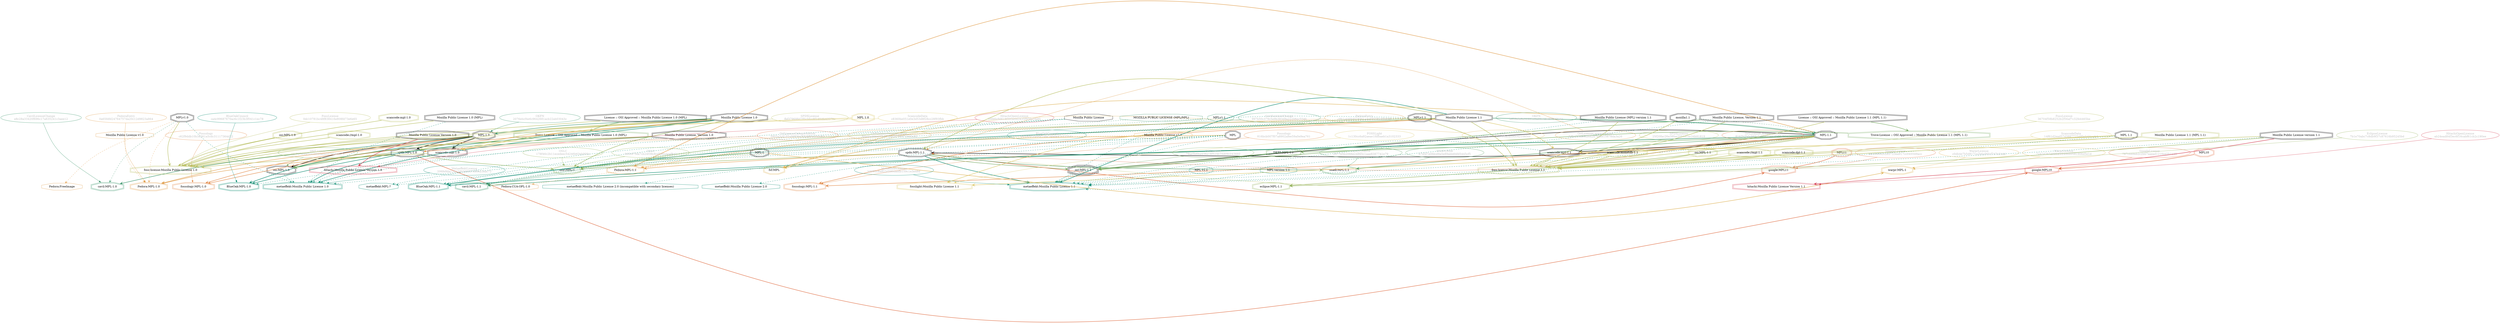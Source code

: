 strict digraph {
    node [shape=box];
    graph [splines=curved];
    2842 [label="SPDXLicense\nfbf379698d28bcbfcc8f1d0cfa43579a"
         ,fontcolor=gray
         ,color="#b8bf62"
         ,fillcolor="beige;1"
         ,shape=ellipse];
    2843 [label="spdx:MPL-1.0"
         ,shape=doubleoctagon];
    2844 [label="MPL-1.0"
         ,shape=doubleoctagon];
    2845 [label="Mozilla Public License 1.0"
         ,shape=doubleoctagon];
    2851 [label="SPDXLicense\n25f20fac26a38fae2051d1ac34b91819"
         ,fontcolor=gray
         ,color="#b8bf62"
         ,fillcolor="beige;1"
         ,shape=ellipse];
    2852 [label="spdx:MPL-1.1"
         ,shape=doubleoctagon];
    2853 [label="MPL-1.1"
         ,shape=doubleoctagon];
    2854 [label="Mozilla Public License 1.1"
         ,shape=doubleoctagon];
    5138 [label="OSILicense\nece737d5f97ca15935ecd3378580a87f"
         ,fontcolor=gray
         ,color="#78ab63"
         ,fillcolor="beige;1"
         ,shape=ellipse];
    5139 [label="osi:MPL-1.0"
         ,shape=doubleoctagon];
    5140 [label="Mozilla Public License, Version 1.0"
         ,shape=doubleoctagon];
    5141 [label="Trove:License :: OSI Approved :: Mozilla Public License 1.0 (MPL)"
         ,color="#78ab63"
         ,shape=doubleoctagon];
    5142 [label="License :: OSI Approved :: Mozilla Public License 1.0 (MPL)"
         ,shape=doubleoctagon];
    5144 [label="OSILicense\n79ae5b6ba438a18f524b75d09c043660"
         ,fontcolor=gray
         ,color="#78ab63"
         ,fillcolor="beige;1"
         ,shape=ellipse];
    5145 [label="osi:MPL-1.1"
         ,shape=tripleoctagon];
    5146 [label="Mozilla Public License, Version 1.1"
         ,shape=doubleoctagon];
    5147 [label="DEP5:MPL-1.1"
         ,color="#78ab63"
         ,shape=doubleoctagon];
    5148 [label="Trove:License :: OSI Approved :: Mozilla Public License 1.1 (MPL 1.1)"
         ,color="#78ab63"
         ,shape=doubleoctagon];
    5149 [label="License :: OSI Approved :: Mozilla Public License 1.1 (MPL 1.1)"
         ,shape=doubleoctagon];
    5661 [label="GoogleLicense\n787c449eb2c2bb7aaead1216ed3b1e45"
         ,fontcolor=gray
         ,color="#e06f45"
         ,fillcolor="beige;1"
         ,shape=ellipse];
    5662 [label="google:MPL10"
         ,color="#e06f45"
         ,shape=doubleoctagon];
    5663 [label=MPL10
         ,color="#e06f45"
         ,shape=doubleoctagon];
    5664 [label="GoogleLicense\nbfc294942c285723ea917cc045549acc"
         ,fontcolor=gray
         ,color="#e06f45"
         ,fillcolor="beige;1"
         ,shape=ellipse];
    5665 [label="google:MPL11"
         ,color="#e06f45"
         ,shape=doubleoctagon];
    5666 [label=MPL11
         ,color="#e06f45"
         ,shape=doubleoctagon];
    6260 [label="Fedora:CUA-OPL-1.0"
         ,color="#e09d4b"
         ,shape=octagon];
    6262 [label="MPLv1.1"
         ,shape=doubleoctagon];
    6388 [label="Fedora:FreeImage"
         ,color="#e09d4b"
         ,shape=octagon];
    6390 [label="MPLv1.0"
         ,shape=doubleoctagon];
    8115 [label="FedoraEntry\n0a65fdfd24764757da20c12d9823a864"
         ,fontcolor=gray
         ,color="#e09d4b"
         ,fillcolor="beige;1"
         ,shape=ellipse];
    8116 [label="Fedora:MPL-1.0"
         ,color="#e09d4b"
         ,shape=doubleoctagon];
    8117 [label="Mozilla Public License v1.0"
         ,color="#e09d4b"
         ,shape=octagon];
    8119 [label="FedoraEntry\nc9b1a44fdd078561ada60659b4f5d0df"
         ,fontcolor=gray
         ,color="#e09d4b"
         ,fillcolor="beige;1"
         ,shape=ellipse];
    8120 [label="Fedora:MPL-1.1"
         ,color="#e09d4b"
         ,shape=doubleoctagon];
    8121 [label="Mozilla Public License v1.1"
         ,color="#e09d4b"
         ,shape=octagon];
    9424 [label="BlueOakCouncil\nca4c99687670ac6c1f23b3f041c1ec78"
         ,fontcolor=gray
         ,color="#00876c"
         ,fillcolor="beige;1"
         ,shape=ellipse];
    9425 [label="BlueOak:MPL-1.0"
         ,color="#00876c"
         ,shape=doubleoctagon];
    9426 [label="Mozilla Public License"
         ,shape=octagon];
    9428 [label="BlueOakCouncil\n062f8503ce90f7c6e74fe8e97e325bda"
         ,fontcolor=gray
         ,color="#00876c"
         ,fillcolor="beige;1"
         ,shape=ellipse];
    9429 [label="BlueOak:MPL-1.1"
         ,color="#00876c"
         ,shape=doubleoctagon];
    9652 [label="OSADLRule\n67d5f7e0fdcd9a5e89abb84fd5445cf5"
         ,fontcolor=gray
         ,color="#58a066"
         ,fillcolor="beige;1"
         ,shape=ellipse];
    9653 [label="osadl:MPL-1.1"
         ,color="#58a066"
         ,shape=doubleoctagon];
    9928 [label="OSADLMatrix\n2977e5b2066e24865c1aae8387741e79"
         ,fontcolor=gray
         ,color="#58a066"
         ,fillcolor="beige;1"
         ,shape=ellipse];
    10314 [label="FSF\n0235b1da652243795a0a090c421085cc"
          ,fontcolor=gray
          ,color="#deb256"
          ,fillcolor="beige;1"
          ,shape=ellipse];
    10315 [label="fsf:MPL"
          ,color="#deb256"
          ,shape=doubleoctagon];
    10316 [label=MPL
          ,shape=doubleoctagon];
    10317 [label="Mozilla Public License (MPL) version 1.1"
          ,shape=doubleoctagon];
    19500 [label="ScancodeData\nc8360be051e0e3d53d8f28cc28f93fbb"
          ,fontcolor=gray
          ,color="#dac767"
          ,fillcolor="beige;1"
          ,shape=ellipse];
    19501 [label="scancode:mpl-1.0"
          ,shape=doubleoctagon];
    19502 [label="MPL 1.0"
          ,color="#dac767"
          ,shape=doubleoctagon];
    19514 [label="ScancodeData\n14f61d2ead57d388772548fadabbeab4"
          ,fontcolor=gray
          ,color="#dac767"
          ,fillcolor="beige;1"
          ,shape=ellipse];
    19515 [label="scancode:mpl-1.1"
          ,shape=doubleoctagon];
    19516 [label="MPL 1.1"
          ,shape=doubleoctagon];
    25889 [label="OSLC\n965c87fda7cb24f39c8cd590caaaf8c1"
          ,fontcolor=gray
          ,color="#98b561"
          ,fillcolor="beige;1"
          ,shape=ellipse];
    25890 [label="oslc:MPL-1"
          ,color="#98b561"
          ,shape=doubleoctagon];
    25891 [label="MPL-1"
          ,shape=doubleoctagon];
    25892 [label="OSLC\n178f46c2b11ecedeec54246b63eb900c"
          ,fontcolor=gray
          ,color="#98b561"
          ,fillcolor="beige;1"
          ,shape=ellipse];
    26415 [label="Fossology\n816bcb007f07a8902afee59a0e9ea761"
          ,fontcolor=gray
          ,color="#e18745"
          ,fillcolor="beige;1"
          ,shape=ellipse];
    26416 [label="fossology:MPL-1.1"
          ,color="#e18745"
          ,shape=doubleoctagon];
    26530 [label="Fossology\nc62f9ddb10b38361a5cdc31117364d22"
          ,fontcolor=gray
          ,color="#e18745"
          ,fillcolor="beige;1"
          ,shape=ellipse];
    26531 [label="fossology:MPL-1.0"
          ,color="#e18745"
          ,shape=doubleoctagon];
    28328 [label="OKFN\n2076ebcf4e6c9642681acb22ab03043c"
          ,fontcolor=gray
          ,color="#379469"
          ,fillcolor="beige;1"
          ,shape=ellipse];
    28329 [label="OKFN\nb639efa9e31905d0a00e43e89f0d3e41"
          ,fontcolor=gray
          ,color="#379469"
          ,fillcolor="beige;1"
          ,shape=ellipse];
    28330 [label="mozilla1.1"
          ,shape=doubleoctagon];
    35068 [label="OrtLicenseCategorization\n5905a3c8185c00f20a262d480a3aba51"
          ,fontcolor=gray
          ,color="#e06f45"
          ,fillcolor="beige;1"
          ,shape=ellipse];
    35069 [label="OrtLicenseCategorization\n8167b7b0c985c9e27beeccad177d2916"
          ,fontcolor=gray
          ,color="#e06f45"
          ,fillcolor="beige;1"
          ,shape=ellipse];
    36207 [label="OrtLicenseCategorization\n86b0ba86b277e3754e5d798472065c93"
          ,fontcolor=gray
          ,color="#e09d4b"
          ,fillcolor="beige;1"
          ,shape=ellipse];
    36208 [label="OrtLicenseCategorization\n9dbe11fdb6f26d2d7eaee15878da3a26"
          ,fontcolor=gray
          ,color="#e09d4b"
          ,fillcolor="beige;1"
          ,shape=ellipse];
    37192 [label="CavilLicenseChange\ne8c28a33420f696c17a635241c3aee12"
          ,fontcolor=gray
          ,color="#379469"
          ,fillcolor="beige;1"
          ,shape=ellipse];
    37193 [label="cavil:MPL-1.0"
          ,color="#379469"
          ,shape=doubleoctagon];
    37194 [label="CavilLicenseChange\n997b50c379c5e9b383d9a22208ac554b"
          ,fontcolor=gray
          ,color="#379469"
          ,fillcolor="beige;1"
          ,shape=ellipse];
    37195 [label="cavil:MPL-1.1"
          ,color="#379469"
          ,shape=doubleoctagon];
    37196 [label="MOZILLA PUBLIC LICENSE (MPL/NPL)"
          ,color="#379469"
          ,shape=octagon];
    37197 [label="MPLv1.1 .."
          ,color="#379469"
          ,shape=octagon];
    44816 [label="metaeffekt:Mozilla Public License 2.0"
          ,color="#00876c"
          ,shape=octagon];
    44824 [label="metaeffekt:Mozilla Public License 2.0 (incompatible with secondary licenses)"
          ,color="#00876c"
          ,shape=octagon];
    44826 [label="MetaeffektLicense\nb5995c8aff23d586da8fb159c1e3e48d"
          ,fontcolor=gray
          ,color="#00876c"
          ,fillcolor="beige;1"
          ,shape=ellipse];
    44827 [label="metaeffekt:Mozilla Public License 1.1"
          ,color="#00876c"
          ,shape=doubleoctagon];
    44828 [label="Mozilla Public License version 1.1"
          ,shape=doubleoctagon];
    44829 [label="MPL v1.1"
          ,color="#00876c"
          ,shape=octagon];
    44830 [label="MPL version 1.1"
          ,color="#00876c"
          ,shape=octagon];
    44831 [label="MetaeffektLicense\n206fe9da11612d0309937e89e23eac72"
          ,fontcolor=gray
          ,color="#00876c"
          ,fillcolor="beige;1"
          ,shape=ellipse];
    44832 [label="metaeffekt:Mozilla Public License 1.0"
          ,color="#00876c"
          ,shape=doubleoctagon];
    44833 [label="Mozilla Public License 1.0 (MPL)"
          ,shape=doubleoctagon];
    44835 [label="metaeffekt:MPL-?"
          ,color="#00876c"
          ,shape=octagon];
    50172 [label="WarprLicense\n72424767290545f249660581906d5e1d"
          ,fontcolor=gray
          ,color="#deb256"
          ,fillcolor="beige;1"
          ,shape=ellipse];
    50173 [label="warpr:MPL-1"
          ,color="#deb256"
          ,shape=doubleoctagon];
    50174 [label="WarprLicense\nc0db4e7b5d817ca2b6a96fcf747e21dd"
          ,fontcolor=gray
          ,color="#deb256"
          ,fillcolor="beige;1"
          ,shape=ellipse];
    50711 [label="FossLicense\n0dc10781bc48f838416e808fd73e6e65"
          ,fontcolor=gray
          ,color="#b8bf62"
          ,fillcolor="beige;1"
          ,shape=ellipse];
    50712 [label="foss-license:Mozilla Public License 1.0"
          ,color="#b8bf62"
          ,shape=doubleoctagon];
    50713 [label="Mozilla Public License Version 1.0"
          ,shape=doubleoctagon];
    50714 [label="scancode://mpl-1.0"
          ,color="#b8bf62"
          ,shape=doubleoctagon];
    50715 [label="scancode:mpl-1.0"
          ,color="#b8bf62"
          ,shape=doubleoctagon];
    50716 [label="osi:MPL-1.0"
          ,color="#b8bf62"
          ,shape=doubleoctagon];
    50717 [label="FossLicense\n36704f58b8252b2f56af7c32fe4465be"
          ,fontcolor=gray
          ,color="#b8bf62"
          ,fillcolor="beige;1"
          ,shape=ellipse];
    50718 [label="foss-license:Mozilla Public License 1.1"
          ,color="#b8bf62"
          ,shape=doubleoctagon];
    50719 [label="Mozilla Public License 1.1 (MPL 1.1)"
          ,color="#b8bf62"
          ,shape=doubleoctagon];
    50720 [label="scancode://mpl-1.1"
          ,color="#b8bf62"
          ,shape=doubleoctagon];
    50721 [label="scancode:dpl-1.1"
          ,color="#b8bf62"
          ,shape=doubleoctagon];
    50722 [label="scancode:monetdb-1.1"
          ,color="#b8bf62"
          ,shape=doubleoctagon];
    50723 [label="osi:MPL-1.1"
          ,color="#b8bf62"
          ,shape=doubleoctagon];
    51010 [label="FOSSLight\n1c130cc6a92aeae1fdfbaeb1a3102333"
          ,fontcolor=gray
          ,color="#dac767"
          ,fillcolor="beige;1"
          ,shape=ellipse];
    51011 [label="fosslight:Mozilla Public License 1.1"
          ,color="#dac767"
          ,shape=doubleoctagon];
    51286 [label="HitachiOpenLicense\nab24ead84f3ec6f16cabf61cb2c190ee"
          ,fontcolor=gray
          ,color="#d43d51"
          ,fillcolor="beige;1"
          ,shape=ellipse];
    51287 [label="hitachi:Mozilla Public License Version 1.1"
          ,color="#d43d51"
          ,shape=doubleoctagon];
    51335 [label="HitachiOpenLicense\n20fd0c9d618f305e0d3435f956a1fa80"
          ,fontcolor=gray
          ,color="#d43d51"
          ,fillcolor="beige;1"
          ,shape=ellipse];
    51336 [label="hitachi:Mozilla Public License Version 1.0"
          ,color="#d43d51"
          ,shape=doubleoctagon];
    54300 [label="EclipseLicense\n7b1e70abc7c8db9f37c87616b95245bd"
          ,fontcolor=gray
          ,color="#98b561"
          ,fillcolor="beige;1"
          ,shape=ellipse];
    54301 [label="eclipse:MPL-1.1"
          ,color="#98b561"
          ,shape=doubleoctagon];
    2842 -> 2843 [weight=0.5
                 ,color="#b8bf62"];
    2843 -> 5139 [style=bold
                 ,arrowhead=vee
                 ,weight=0.7
                 ,color="#78ab63"];
    2843 -> 5662 [style=bold
                 ,arrowhead=vee
                 ,weight=0.7
                 ,color="#e06f45"];
    2843 -> 8116 [style=bold
                 ,arrowhead=vee
                 ,weight=0.7
                 ,color="#e09d4b"];
    2843 -> 25890 [style=bold
                  ,arrowhead=vee
                  ,weight=0.7
                  ,color="#98b561"];
    2843 -> 44832 [style=bold
                  ,arrowhead=vee
                  ,weight=0.7
                  ,color="#00876c"];
    2844 -> 2843 [style=bold
                 ,arrowhead=vee
                 ,weight=0.7];
    2844 -> 5139 [style=bold
                 ,arrowhead=vee
                 ,weight=0.7];
    2844 -> 8116 [style=bold
                 ,arrowhead=vee
                 ,weight=0.7
                 ,color="#e09d4b"];
    2844 -> 9425 [style=bold
                 ,arrowhead=vee
                 ,weight=0.7
                 ,color="#00876c"];
    2844 -> 19501 [style=bold
                  ,arrowhead=vee
                  ,weight=0.7];
    2844 -> 26531 [style=bold
                  ,arrowhead=vee
                  ,weight=0.7
                  ,color="#e18745"];
    2844 -> 37193 [style=bold
                  ,arrowhead=vee
                  ,weight=0.7
                  ,color="#379469"];
    2844 -> 37193 [style=bold
                  ,arrowhead=vee
                  ,weight=0.7
                  ,color="#379469"];
    2844 -> 50712 [style=bold
                  ,arrowhead=vee
                  ,weight=0.7
                  ,color="#b8bf62"];
    2845 -> 2843 [style=bold
                 ,arrowhead=vee
                 ,weight=0.7
                 ,color="#b8bf62"];
    2845 -> 2844 [style=bold
                 ,arrowhead=vee
                 ,weight=0.7
                 ,color="#379469"];
    2845 -> 9425 [style=bold
                 ,arrowhead=vee
                 ,weight=0.7
                 ,color="#00876c"];
    2845 -> 19501 [style=bold
                  ,arrowhead=vee
                  ,weight=0.7
                  ,color="#dac767"];
    2845 -> 25890 [style=bold
                  ,arrowhead=vee
                  ,weight=0.7
                  ,color="#98b561"];
    2845 -> 26531 [style=bold
                  ,arrowhead=vee
                  ,weight=0.7
                  ,color="#e18745"];
    2845 -> 44832 [style=bold
                  ,arrowhead=vee
                  ,weight=0.7
                  ,color="#00876c"];
    2845 -> 50712 [style=bold
                  ,arrowhead=vee
                  ,weight=0.7
                  ,color="#b8bf62"];
    2851 -> 2852 [weight=0.5
                 ,color="#b8bf62"];
    2852 -> 5145 [style=bold
                 ,arrowhead=vee
                 ,weight=0.7
                 ,color="#78ab63"];
    2852 -> 5665 [style=bold
                 ,arrowhead=vee
                 ,weight=0.7
                 ,color="#e06f45"];
    2852 -> 8120 [style=bold
                 ,arrowhead=vee
                 ,weight=0.7
                 ,color="#e09d4b"];
    2852 -> 9653 [style=bold
                 ,arrowhead=vee
                 ,weight=0.7
                 ,color="#58a066"];
    2852 -> 10315 [style=dashed
                  ,arrowhead=vee
                  ,weight=0.5
                  ,color="#deb256"];
    2852 -> 25890 [style=bold
                  ,arrowhead=vee
                  ,weight=0.7
                  ,color="#98b561"];
    2852 -> 44827 [style=bold
                  ,arrowhead=vee
                  ,weight=0.7
                  ,color="#00876c"];
    2853 -> 2852 [style=bold
                 ,arrowhead=vee
                 ,weight=0.7];
    2853 -> 5145 [style=bold
                 ,arrowhead=vee
                 ,weight=0.7];
    2853 -> 5147 [style=bold
                 ,arrowhead=vee
                 ,weight=0.7
                 ,color="#78ab63"];
    2853 -> 8120 [style=bold
                 ,arrowhead=vee
                 ,weight=0.7
                 ,color="#e09d4b"];
    2853 -> 9429 [style=bold
                 ,arrowhead=vee
                 ,weight=0.7
                 ,color="#00876c"];
    2853 -> 9653 [style=bold
                 ,arrowhead=vee
                 ,weight=0.7
                 ,color="#58a066"];
    2853 -> 19515 [style=bold
                  ,arrowhead=vee
                  ,weight=0.7];
    2853 -> 26416 [style=bold
                  ,arrowhead=vee
                  ,weight=0.7
                  ,color="#e18745"];
    2853 -> 37195 [style=bold
                  ,arrowhead=vee
                  ,weight=0.7
                  ,color="#379469"];
    2853 -> 37195 [style=bold
                  ,arrowhead=vee
                  ,weight=0.7
                  ,color="#379469"];
    2853 -> 44827 [style=dashed
                  ,arrowhead=vee
                  ,weight=0.5
                  ,color="#00876c"];
    2853 -> 50718 [style=bold
                  ,arrowhead=vee
                  ,weight=0.7
                  ,color="#b8bf62"];
    2853 -> 51011 [style=bold
                  ,arrowhead=vee
                  ,weight=0.7
                  ,color="#dac767"];
    2853 -> 54301 [style=bold
                  ,arrowhead=vee
                  ,weight=0.7
                  ,color="#98b561"];
    2854 -> 2852 [style=bold
                 ,arrowhead=vee
                 ,weight=0.7
                 ,color="#b8bf62"];
    2854 -> 2853 [style=bold
                 ,arrowhead=vee
                 ,weight=0.7
                 ,color="#379469"];
    2854 -> 9429 [style=bold
                 ,arrowhead=vee
                 ,weight=0.7
                 ,color="#00876c"];
    2854 -> 19515 [style=bold
                  ,arrowhead=vee
                  ,weight=0.7
                  ,color="#dac767"];
    2854 -> 25890 [style=bold
                  ,arrowhead=vee
                  ,weight=0.7
                  ,color="#98b561"];
    2854 -> 26416 [style=bold
                  ,arrowhead=vee
                  ,weight=0.7
                  ,color="#e18745"];
    2854 -> 37195 [style=dashed
                  ,arrowhead=vee
                  ,weight=0.5
                  ,color="#379469"];
    2854 -> 44827 [style=bold
                  ,arrowhead=vee
                  ,weight=0.7
                  ,color="#00876c"];
    2854 -> 44827 [style=bold
                  ,arrowhead=vee
                  ,weight=0.7
                  ,color="#00876c"];
    2854 -> 50718 [style=bold
                  ,arrowhead=vee
                  ,weight=0.7
                  ,color="#b8bf62"];
    2854 -> 51011 [style=bold
                  ,arrowhead=vee
                  ,weight=0.7
                  ,color="#dac767"];
    5138 -> 5139 [weight=0.5
                 ,color="#78ab63"];
    5139 -> 44832 [style=dashed
                  ,arrowhead=vee
                  ,weight=0.5
                  ,color="#00876c"];
    5140 -> 5139 [style=bold
                 ,arrowhead=vee
                 ,weight=0.7
                 ,color="#78ab63"];
    5140 -> 44832 [style=dashed
                  ,arrowhead=vee
                  ,weight=0.5
                  ,color="#00876c"];
    5140 -> 50712 [style=bold
                  ,arrowhead=vee
                  ,weight=0.7
                  ,color="#b8bf62"];
    5141 -> 5139 [style=bold
                 ,arrowhead=vee
                 ,weight=0.7
                 ,color="#78ab63"];
    5142 -> 5141 [style=bold
                 ,arrowhead=vee
                 ,weight=0.7
                 ,color="#78ab63"];
    5142 -> 50712 [style=bold
                  ,arrowhead=vee
                  ,weight=0.7
                  ,color="#b8bf62"];
    5144 -> 5145 [weight=0.5
                 ,color="#78ab63"];
    5145 -> 44827 [style=dashed
                  ,arrowhead=vee
                  ,weight=0.5
                  ,color="#00876c"];
    5146 -> 5145 [style=bold
                 ,arrowhead=vee
                 ,weight=0.7
                 ,color="#78ab63"];
    5146 -> 44827 [style=dashed
                  ,arrowhead=vee
                  ,weight=0.5
                  ,color="#00876c"];
    5146 -> 50718 [style=bold
                  ,arrowhead=vee
                  ,weight=0.7
                  ,color="#b8bf62"];
    5147 -> 5145 [style=bold
                 ,arrowhead=vee
                 ,weight=0.7
                 ,color="#78ab63"];
    5148 -> 5145 [style=bold
                 ,arrowhead=vee
                 ,weight=0.7
                 ,color="#78ab63"];
    5149 -> 5148 [style=bold
                 ,arrowhead=vee
                 ,weight=0.7
                 ,color="#78ab63"];
    5149 -> 50718 [style=bold
                  ,arrowhead=vee
                  ,weight=0.7
                  ,color="#b8bf62"];
    5661 -> 5662 [weight=0.5
                 ,color="#e06f45"];
    5663 -> 5662 [style=bold
                 ,arrowhead=vee
                 ,weight=0.7
                 ,color="#e06f45"];
    5664 -> 5665 [weight=0.5
                 ,color="#e06f45"];
    5666 -> 5665 [style=bold
                 ,arrowhead=vee
                 ,weight=0.7
                 ,color="#e06f45"];
    6262 -> 6260 [style=dashed
                 ,arrowhead=vee
                 ,weight=0.5
                 ,color="#e09d4b"];
    6262 -> 8120 [style=dashed
                 ,arrowhead=vee
                 ,weight=0.5
                 ,color="#e09d4b"];
    6262 -> 37195 [style=dashed
                  ,arrowhead=vee
                  ,weight=0.5
                  ,color="#379469"];
    6262 -> 44827 [style=dashed
                  ,arrowhead=vee
                  ,weight=0.5
                  ,color="#00876c"];
    6262 -> 50718 [style=bold
                  ,arrowhead=vee
                  ,weight=0.7
                  ,color="#b8bf62"];
    6390 -> 6388 [style=dashed
                 ,arrowhead=vee
                 ,weight=0.5
                 ,color="#e09d4b"];
    6390 -> 8116 [style=dashed
                 ,arrowhead=vee
                 ,weight=0.5
                 ,color="#e09d4b"];
    6390 -> 37193 [style=dashed
                  ,arrowhead=vee
                  ,weight=0.5
                  ,color="#379469"];
    6390 -> 44832 [style=dashed
                  ,arrowhead=vee
                  ,weight=0.5
                  ,color="#00876c"];
    6390 -> 50712 [style=bold
                  ,arrowhead=vee
                  ,weight=0.7
                  ,color="#b8bf62"];
    8115 -> 8116 [weight=0.5
                 ,color="#e09d4b"];
    8117 -> 8116 [style=dashed
                 ,arrowhead=vee
                 ,weight=0.5
                 ,color="#e09d4b"];
    8119 -> 8120 [weight=0.5
                 ,color="#e09d4b"];
    8121 -> 8120 [style=dashed
                 ,arrowhead=vee
                 ,weight=0.5
                 ,color="#e09d4b"];
    9424 -> 9425 [weight=0.5
                 ,color="#00876c"];
    9426 -> 9425 [style=dashed
                 ,arrowhead=vee
                 ,weight=0.5
                 ,color="#00876c"];
    9426 -> 9429 [style=dashed
                 ,arrowhead=vee
                 ,weight=0.5
                 ,color="#00876c"];
    9426 -> 44835 [style=dashed
                  ,arrowhead=vee
                  ,weight=0.5
                  ,color="#00876c"];
    9428 -> 9429 [weight=0.5
                 ,color="#00876c"];
    9652 -> 9653 [weight=0.5
                 ,color="#58a066"];
    9928 -> 9653 [weight=0.5
                 ,color="#58a066"];
    10314 -> 10315 [weight=0.5
                   ,color="#deb256"];
    10316 -> 10315 [style=bold
                   ,arrowhead=vee
                   ,weight=0.7
                   ,color="#deb256"];
    10316 -> 44816 [style=dashed
                   ,arrowhead=vee
                   ,weight=0.5
                   ,color="#00876c"];
    10316 -> 44824 [style=dashed
                   ,arrowhead=vee
                   ,weight=0.5
                   ,color="#00876c"];
    10316 -> 44827 [style=dashed
                   ,arrowhead=vee
                   ,weight=0.5
                   ,color="#00876c"];
    10316 -> 44832 [style=dashed
                   ,arrowhead=vee
                   ,weight=0.5
                   ,color="#00876c"];
    10316 -> 44835 [style=dashed
                   ,arrowhead=vee
                   ,weight=0.5
                   ,color="#00876c"];
    10317 -> 10315 [style=bold
                   ,arrowhead=vee
                   ,weight=0.7
                   ,color="#deb256"];
    10317 -> 44827 [style=dashed
                   ,arrowhead=vee
                   ,weight=0.5
                   ,color="#00876c"];
    10317 -> 50718 [style=bold
                   ,arrowhead=vee
                   ,weight=0.7
                   ,color="#b8bf62"];
    19500 -> 19501 [weight=0.5
                   ,color="#dac767"];
    19501 -> 44832 [style=dashed
                   ,arrowhead=vee
                   ,weight=0.5
                   ,color="#00876c"];
    19501 -> 50712 [style=bold
                   ,arrowhead=vee
                   ,weight=0.7
                   ,color="#b8bf62"];
    19502 -> 19501 [style=bold
                   ,arrowhead=vee
                   ,weight=0.7
                   ,color="#dac767"];
    19514 -> 19515 [weight=0.5
                   ,color="#dac767"];
    19515 -> 44827 [style=dashed
                   ,arrowhead=vee
                   ,weight=0.5
                   ,color="#00876c"];
    19515 -> 50718 [style=bold
                   ,arrowhead=vee
                   ,weight=0.7
                   ,color="#b8bf62"];
    19516 -> 19515 [style=bold
                   ,arrowhead=vee
                   ,weight=0.7
                   ,color="#dac767"];
    19516 -> 44827 [style=dashed
                   ,arrowhead=vee
                   ,weight=0.5
                   ,color="#00876c"];
    19516 -> 50718 [style=bold
                   ,arrowhead=vee
                   ,weight=0.7
                   ,color="#b8bf62"];
    25889 -> 25890 [weight=0.5
                   ,color="#98b561"];
    25891 -> 25890 [style=bold
                   ,arrowhead=vee
                   ,weight=0.7
                   ,color="#98b561"];
    25891 -> 50173 [style=bold
                   ,arrowhead=vee
                   ,weight=0.7
                   ,color="#deb256"];
    25892 -> 25890 [weight=0.5
                   ,color="#98b561"];
    26415 -> 26416 [weight=0.5
                   ,color="#e18745"];
    26530 -> 26531 [weight=0.5
                   ,color="#e18745"];
    28328 -> 2844 [weight=0.5
                  ,color="#379469"];
    28329 -> 2853 [weight=0.5
                  ,color="#379469"];
    28330 -> 2853 [style=dashed
                  ,arrowhead=vee
                  ,weight=0.5
                  ,color="#379469"];
    28330 -> 50718 [style=bold
                   ,arrowhead=vee
                   ,weight=0.7
                   ,color="#b8bf62"];
    35068 -> 2843 [weight=0.5
                  ,color="#e06f45"];
    35069 -> 2852 [weight=0.5
                  ,color="#e06f45"];
    36207 -> 2843 [weight=0.5
                  ,color="#e09d4b"];
    36208 -> 2852 [weight=0.5
                  ,color="#e09d4b"];
    37192 -> 37193 [weight=0.5
                   ,color="#379469"];
    37194 -> 37195 [weight=0.5
                   ,color="#379469"];
    37196 -> 37195 [style=dashed
                   ,arrowhead=vee
                   ,weight=0.5
                   ,color="#379469"];
    37197 -> 37195 [style=dashed
                   ,arrowhead=vee
                   ,weight=0.5
                   ,color="#379469"];
    44826 -> 44827 [weight=0.5
                   ,color="#00876c"];
    44828 -> 44827 [style=dashed
                   ,arrowhead=vee
                   ,weight=0.5
                   ,color="#00876c"];
    44828 -> 50718 [style=bold
                   ,arrowhead=vee
                   ,weight=0.7
                   ,color="#b8bf62"];
    44828 -> 51287 [style=bold
                   ,arrowhead=vee
                   ,weight=0.7
                   ,color="#d43d51"];
    44828 -> 54301 [style=bold
                   ,arrowhead=vee
                   ,weight=0.7
                   ,color="#98b561"];
    44829 -> 44827 [style=dashed
                   ,arrowhead=vee
                   ,weight=0.5
                   ,color="#00876c"];
    44830 -> 44827 [style=dashed
                   ,arrowhead=vee
                   ,weight=0.5
                   ,color="#00876c"];
    44831 -> 44832 [weight=0.5
                   ,color="#00876c"];
    44833 -> 44832 [style=dashed
                   ,arrowhead=vee
                   ,weight=0.5
                   ,color="#00876c"];
    44833 -> 50712 [style=bold
                   ,arrowhead=vee
                   ,weight=0.7
                   ,color="#b8bf62"];
    50172 -> 50173 [weight=0.5
                   ,color="#deb256"];
    50174 -> 50173 [weight=0.5
                   ,color="#deb256"];
    50711 -> 50712 [weight=0.5
                   ,color="#b8bf62"];
    50713 -> 50712 [style=bold
                   ,arrowhead=vee
                   ,weight=0.7
                   ,color="#b8bf62"];
    50713 -> 51336 [style=bold
                   ,arrowhead=vee
                   ,weight=0.7
                   ,color="#d43d51"];
    50714 -> 50712 [style=bold
                   ,arrowhead=vee
                   ,weight=0.7
                   ,color="#b8bf62"];
    50715 -> 50712 [style=bold
                   ,arrowhead=vee
                   ,weight=0.7
                   ,color="#b8bf62"];
    50716 -> 50712 [style=bold
                   ,arrowhead=vee
                   ,weight=0.7
                   ,color="#b8bf62"];
    50717 -> 50718 [weight=0.5
                   ,color="#b8bf62"];
    50719 -> 50718 [style=bold
                   ,arrowhead=vee
                   ,weight=0.7
                   ,color="#b8bf62"];
    50720 -> 50718 [style=bold
                   ,arrowhead=vee
                   ,weight=0.7
                   ,color="#b8bf62"];
    50721 -> 50718 [style=bold
                   ,arrowhead=vee
                   ,weight=0.7
                   ,color="#b8bf62"];
    50722 -> 50718 [style=bold
                   ,arrowhead=vee
                   ,weight=0.7
                   ,color="#b8bf62"];
    50723 -> 50718 [style=bold
                   ,arrowhead=vee
                   ,weight=0.7
                   ,color="#b8bf62"];
    51010 -> 51011 [weight=0.5
                   ,color="#dac767"];
    51286 -> 51287 [weight=0.5
                   ,color="#d43d51"];
    51335 -> 51336 [weight=0.5
                   ,color="#d43d51"];
    54300 -> 54301 [weight=0.5
                   ,color="#98b561"];
}
